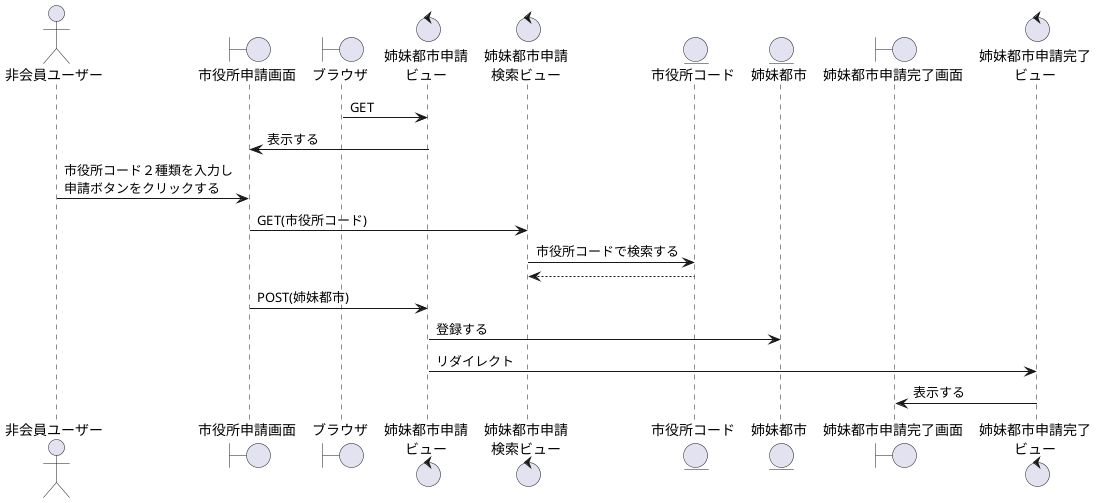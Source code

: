 ' @startuml Sister City Application
' actor "非会員ユーザー" as act
' boundary "市役所申請画面" as SCAb
' boundary "ブラウザ" as brz
' control "姉妹都市申請\nビュー" as SCAv
' control "姉妹都市申請\n検索ビュー" as SCASv
' entity "市役所コード" as CHCode
' entity "姉妹都市" as SCA
' boundary "姉妹都市申請完了画面" as SCAokb
' control "姉妹都市申請完了\nビュー" as SCAokv

' brz -> SCAv: GET
' SCAb <- SCAv: 表示する
' act -> SCAb:市役所コード２種類を入力し\n申請ボタンをクリックする
' SCAb -> SCASv: GET(市役所コード)
' SCASv -> CHCode: 市役所コードで検索する
' SCASv <-- CHCode
' SCAb -> SCAv: POST(姉妹都市)
' SCAv -> SCA:登録する
' SCAv -> SCAokv: リダイレクト
' SCAokb <- SCAokv: 表示する
' @enduml
